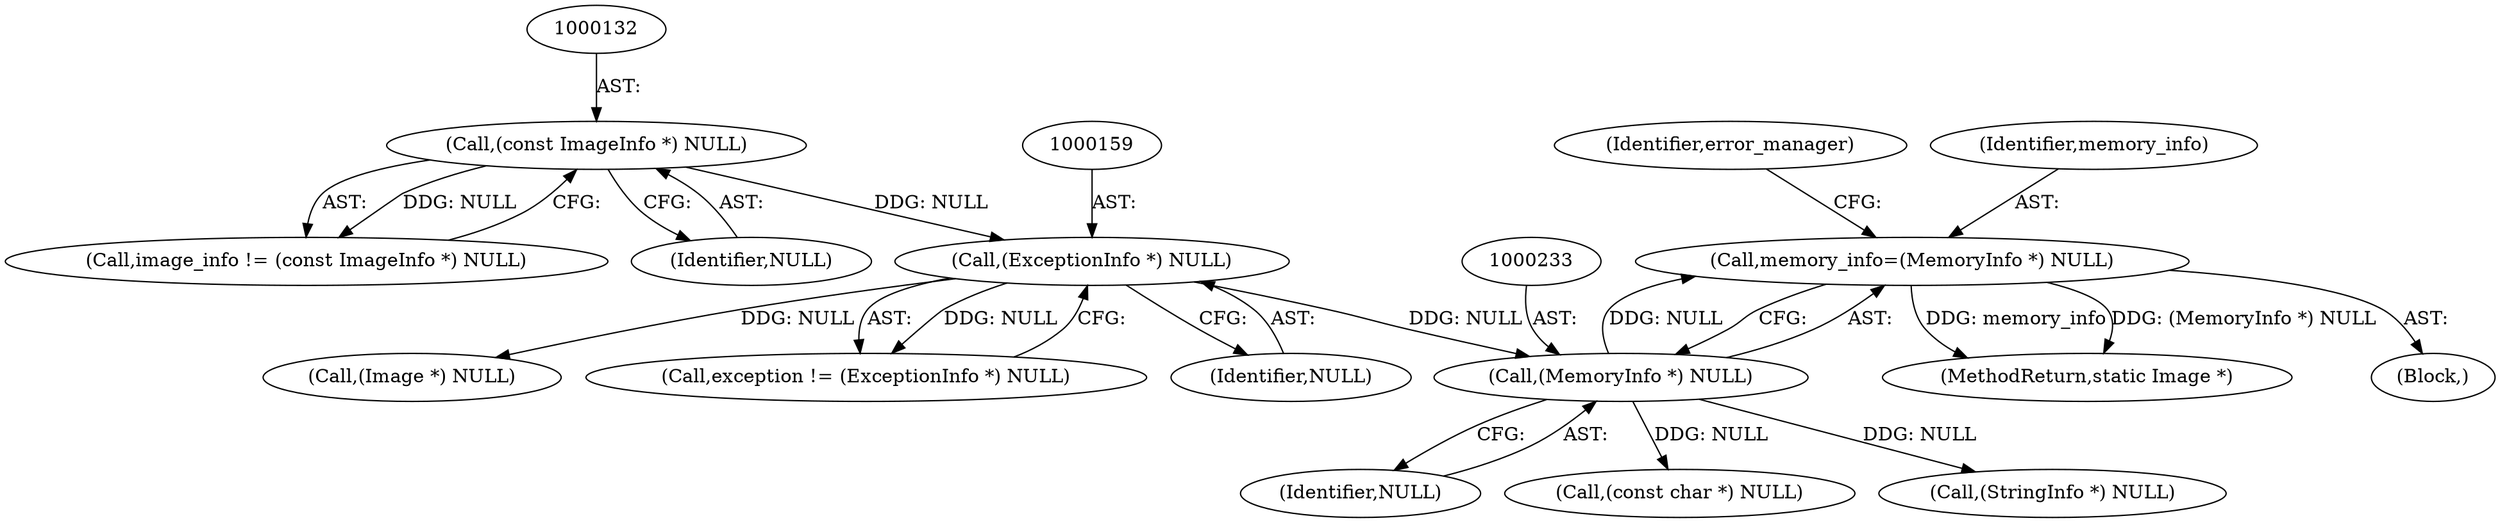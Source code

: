 digraph "0_ImageMagick_58cf5bf4fade82e3b510e8f3463a967278a3e410@pointer" {
"1000230" [label="(Call,memory_info=(MemoryInfo *) NULL)"];
"1000232" [label="(Call,(MemoryInfo *) NULL)"];
"1000158" [label="(Call,(ExceptionInfo *) NULL)"];
"1000131" [label="(Call,(const ImageInfo *) NULL)"];
"1000133" [label="(Identifier,NULL)"];
"1000234" [label="(Identifier,NULL)"];
"1000129" [label="(Call,image_info != (const ImageInfo *) NULL)"];
"1000230" [label="(Call,memory_info=(MemoryInfo *) NULL)"];
"1000497" [label="(Call,(const char *) NULL)"];
"1000194" [label="(Call,(Image *) NULL)"];
"1000256" [label="(Call,(StringInfo *) NULL)"];
"1000237" [label="(Identifier,error_manager)"];
"1001853" [label="(MethodReturn,static Image *)"];
"1000110" [label="(Block,)"];
"1000232" [label="(Call,(MemoryInfo *) NULL)"];
"1000156" [label="(Call,exception != (ExceptionInfo *) NULL)"];
"1000160" [label="(Identifier,NULL)"];
"1000231" [label="(Identifier,memory_info)"];
"1000131" [label="(Call,(const ImageInfo *) NULL)"];
"1000158" [label="(Call,(ExceptionInfo *) NULL)"];
"1000230" -> "1000110"  [label="AST: "];
"1000230" -> "1000232"  [label="CFG: "];
"1000231" -> "1000230"  [label="AST: "];
"1000232" -> "1000230"  [label="AST: "];
"1000237" -> "1000230"  [label="CFG: "];
"1000230" -> "1001853"  [label="DDG: memory_info"];
"1000230" -> "1001853"  [label="DDG: (MemoryInfo *) NULL"];
"1000232" -> "1000230"  [label="DDG: NULL"];
"1000232" -> "1000234"  [label="CFG: "];
"1000233" -> "1000232"  [label="AST: "];
"1000234" -> "1000232"  [label="AST: "];
"1000158" -> "1000232"  [label="DDG: NULL"];
"1000232" -> "1000256"  [label="DDG: NULL"];
"1000232" -> "1000497"  [label="DDG: NULL"];
"1000158" -> "1000156"  [label="AST: "];
"1000158" -> "1000160"  [label="CFG: "];
"1000159" -> "1000158"  [label="AST: "];
"1000160" -> "1000158"  [label="AST: "];
"1000156" -> "1000158"  [label="CFG: "];
"1000158" -> "1000156"  [label="DDG: NULL"];
"1000131" -> "1000158"  [label="DDG: NULL"];
"1000158" -> "1000194"  [label="DDG: NULL"];
"1000131" -> "1000129"  [label="AST: "];
"1000131" -> "1000133"  [label="CFG: "];
"1000132" -> "1000131"  [label="AST: "];
"1000133" -> "1000131"  [label="AST: "];
"1000129" -> "1000131"  [label="CFG: "];
"1000131" -> "1000129"  [label="DDG: NULL"];
}
